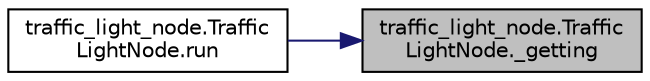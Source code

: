 digraph "traffic_light_node.TrafficLightNode._getting"
{
 // LATEX_PDF_SIZE
  edge [fontname="Helvetica",fontsize="10",labelfontname="Helvetica",labelfontsize="10"];
  node [fontname="Helvetica",fontsize="10",shape=record];
  rankdir="RL";
  Node1 [label="traffic_light_node.Traffic\lLightNode._getting",height=0.2,width=0.4,color="black", fillcolor="grey75", style="filled", fontcolor="black",tooltip=" "];
  Node1 -> Node2 [dir="back",color="midnightblue",fontsize="10",style="solid",fontname="Helvetica"];
  Node2 [label="traffic_light_node.Traffic\lLightNode.run",height=0.2,width=0.4,color="black", fillcolor="white", style="filled",URL="$classtraffic__light__node_1_1_traffic_light_node.html#a7cca58ba17a2b700227c3e92784f095d",tooltip=" "];
}
